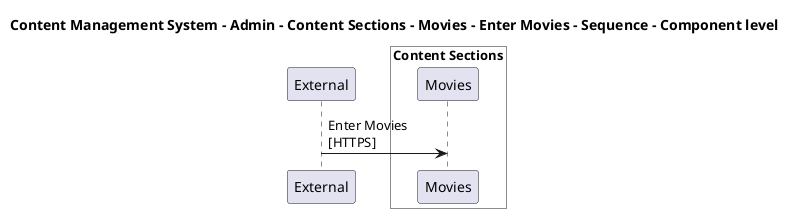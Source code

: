 @startuml

title Content Management System - Admin - Content Sections - Movies - Enter Movies - Sequence - Component level

participant "External" as C4InterFlow.SoftwareSystems.ExternalSystem

box "Admin" #White
    
box "Content Sections" #White
    participant "Movies" as ContentManagementSystem.SoftwareSystems.Admin.Containers.ContentSections.Components.Movies
end box

end box


C4InterFlow.SoftwareSystems.ExternalSystem -> ContentManagementSystem.SoftwareSystems.Admin.Containers.ContentSections.Components.Movies : Enter Movies\n[HTTPS]


@enduml
